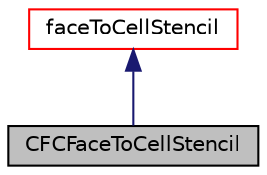 digraph "CFCFaceToCellStencil"
{
  bgcolor="transparent";
  edge [fontname="Helvetica",fontsize="10",labelfontname="Helvetica",labelfontsize="10"];
  node [fontname="Helvetica",fontsize="10",shape=record];
  Node1 [label="CFCFaceToCellStencil",height=0.2,width=0.4,color="black", fillcolor="grey75", style="filled", fontcolor="black"];
  Node2 -> Node1 [dir="back",color="midnightblue",fontsize="10",style="solid",fontname="Helvetica"];
  Node2 [label="faceToCellStencil",height=0.2,width=0.4,color="red",URL="$a00736.html",tooltip="baseclass for extended cell centred addressing. Contains per cell a list of neighbouring faces in glo..."];
}
